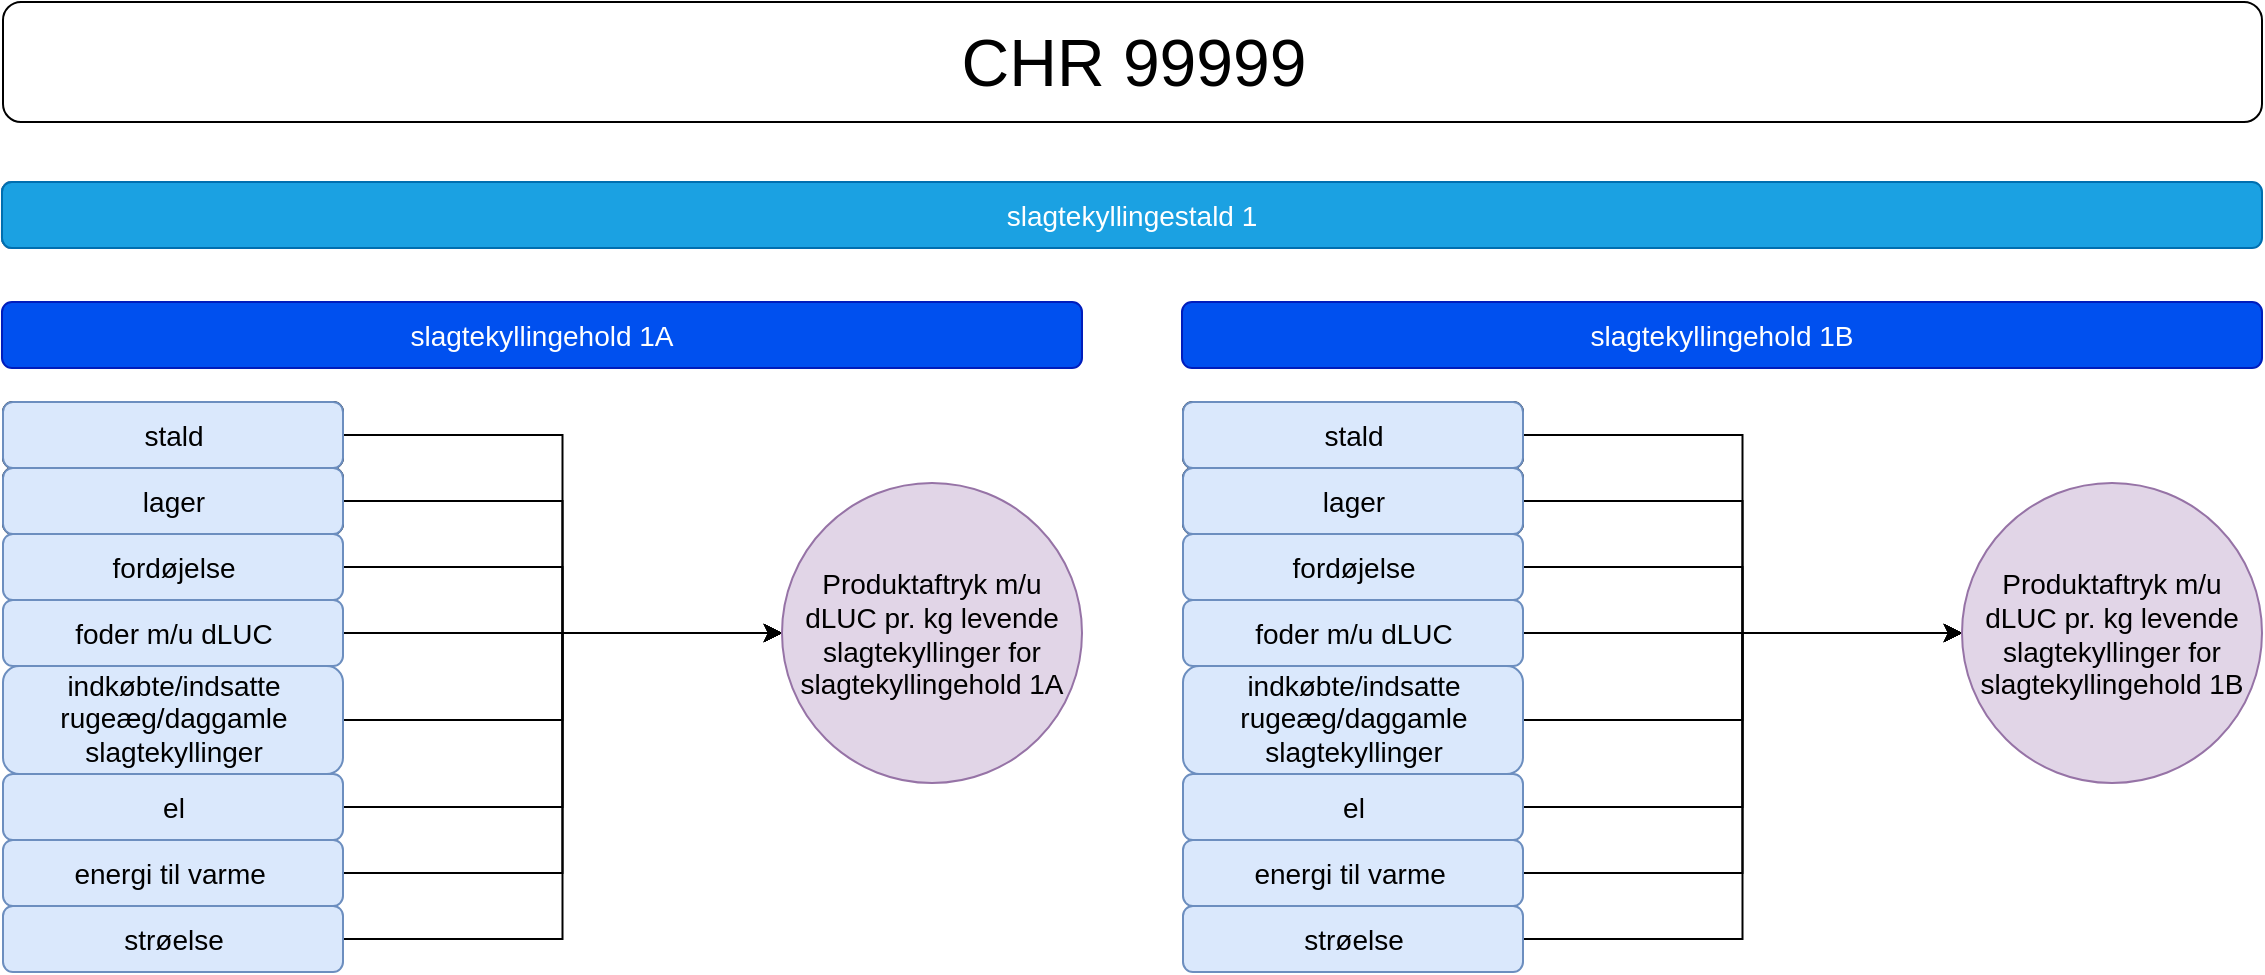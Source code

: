 <mxfile version="24.8.4">
  <diagram name="Page-1" id="pfPZA83C2IjbAWfa-eJU">
    <mxGraphModel dx="2946" dy="3495" grid="1" gridSize="10" guides="1" tooltips="1" connect="1" arrows="1" fold="1" page="1" pageScale="1" pageWidth="827" pageHeight="1169" math="0" shadow="0">
      <root>
        <mxCell id="0" />
        <mxCell id="1" parent="0" />
        <mxCell id="WVeebAYcgP_CI5BwH7rX-1" value="&lt;font style=&quot;font-size: 33px;&quot;&gt;CHR 99999&lt;/font&gt;" style="rounded=1;whiteSpace=wrap;html=1;align=center;" vertex="1" parent="1">
          <mxGeometry x="180.5" y="-2280" width="1129.5" height="60" as="geometry" />
        </mxCell>
        <mxCell id="WVeebAYcgP_CI5BwH7rX-2" value="&lt;font style=&quot;font-size: 14px;&quot;&gt;slagtekylling stald 1&lt;/font&gt;" style="rounded=1;whiteSpace=wrap;html=1;fontSize=33;align=center;" vertex="1" parent="1">
          <mxGeometry x="180" y="-2190" width="170" height="33" as="geometry" />
        </mxCell>
        <mxCell id="WVeebAYcgP_CI5BwH7rX-3" value="&lt;font style=&quot;font-size: 14px;&quot;&gt;slagtekylling stald 1&lt;/font&gt;" style="rounded=1;whiteSpace=wrap;html=1;fontSize=33;fillColor=#dae8fc;strokeColor=#6c8ebf;align=center;" vertex="1" parent="1">
          <mxGeometry x="180" y="-2190" width="170" height="33" as="geometry" />
        </mxCell>
        <mxCell id="WVeebAYcgP_CI5BwH7rX-4" value="&lt;font style=&quot;font-size: 14px;&quot;&gt;slagtekylling stald 1&lt;/font&gt;" style="rounded=1;whiteSpace=wrap;html=1;fontSize=33;fillColor=#dae8fc;strokeColor=#6c8ebf;align=center;" vertex="1" parent="1">
          <mxGeometry x="180" y="-2190" width="170" height="33" as="geometry" />
        </mxCell>
        <mxCell id="WVeebAYcgP_CI5BwH7rX-5" value="&lt;font style=&quot;font-size: 14px;&quot;&gt;slagtekyllingestald 1&lt;/font&gt;" style="rounded=1;whiteSpace=wrap;html=1;fontSize=33;fillColor=#1ba1e2;strokeColor=#006EAF;fontColor=#ffffff;align=center;verticalAlign=bottom;" vertex="1" parent="1">
          <mxGeometry x="180" y="-2190" width="1130" height="33" as="geometry" />
        </mxCell>
        <mxCell id="WVeebAYcgP_CI5BwH7rX-63" style="edgeStyle=orthogonalEdgeStyle;rounded=0;orthogonalLoop=1;jettySize=auto;html=1;" edge="1" parent="1" source="WVeebAYcgP_CI5BwH7rX-7" target="WVeebAYcgP_CI5BwH7rX-50">
          <mxGeometry relative="1" as="geometry" />
        </mxCell>
        <mxCell id="WVeebAYcgP_CI5BwH7rX-7" value="&lt;font style=&quot;font-size: 14px;&quot;&gt;el&lt;/font&gt;" style="rounded=1;whiteSpace=wrap;html=1;fontSize=33;fillColor=#dae8fc;strokeColor=#6c8ebf;align=center;verticalAlign=bottom;" vertex="1" parent="1">
          <mxGeometry x="180.5" y="-1894" width="170" height="33" as="geometry" />
        </mxCell>
        <mxCell id="WVeebAYcgP_CI5BwH7rX-64" style="edgeStyle=orthogonalEdgeStyle;rounded=0;orthogonalLoop=1;jettySize=auto;html=1;entryX=0;entryY=0.5;entryDx=0;entryDy=0;" edge="1" parent="1" source="WVeebAYcgP_CI5BwH7rX-9" target="WVeebAYcgP_CI5BwH7rX-50">
          <mxGeometry relative="1" as="geometry">
            <mxPoint x="460" y="-1970" as="targetPoint" />
          </mxGeometry>
        </mxCell>
        <mxCell id="WVeebAYcgP_CI5BwH7rX-9" value="&lt;font style=&quot;font-size: 14px;&quot;&gt;energi til varme&amp;nbsp;&lt;/font&gt;" style="rounded=1;whiteSpace=wrap;html=1;fontSize=33;fillColor=#dae8fc;strokeColor=#6c8ebf;align=center;verticalAlign=bottom;" vertex="1" parent="1">
          <mxGeometry x="180.5" y="-1861" width="170" height="33" as="geometry" />
        </mxCell>
        <mxCell id="WVeebAYcgP_CI5BwH7rX-10" value="&lt;font style=&quot;font-size: 14px;&quot;&gt;stald&amp;nbsp;&lt;/font&gt;" style="rounded=1;whiteSpace=wrap;html=1;fontSize=33;align=center;" vertex="1" parent="1">
          <mxGeometry x="180.5" y="-2080" width="170" height="33" as="geometry" />
        </mxCell>
        <mxCell id="WVeebAYcgP_CI5BwH7rX-11" value="&lt;font style=&quot;font-size: 14px;&quot;&gt;lager&lt;/font&gt;&lt;span style=&quot;color: rgba(0, 0, 0, 0); font-family: monospace; font-size: 0px;&quot;&gt;%3CmxGraphModel%3E%3Croot%3E%3CmxCell%20id%3D%220%22%2F%3E%3CmxCell%20id%3D%221%22%20parent%3D%220%22%2F%3E%3CmxCell%20id%3D%222%22%20value%3D%22%26lt%3Bfont%20style%3D%26quot%3Bfont-size%3A%2014px%3B%26quot%3B%26gt%3Bslagtekylling%20stald%201%26lt%3B%2Ffont%26gt%3B%22%20style%3D%22rounded%3D1%3BwhiteSpace%3Dwrap%3Bhtml%3D1%3BfontSize%3D33%3B%22%20vertex%3D%221%22%20parent%3D%221%22%3E%3CmxGeometry%20x%3D%2270%22%20y%3D%22-1730%22%20width%3D%22170%22%20height%3D%2233%22%20as%3D%22geometry%22%2F%3E%3C%2FmxCell%3E%3C%2Froot%3E%3C%2FmxGraphModel%3E&lt;/span&gt;" style="rounded=1;whiteSpace=wrap;html=1;fontSize=33;align=center;" vertex="1" parent="1">
          <mxGeometry x="180.5" y="-2047" width="170" height="33" as="geometry" />
        </mxCell>
        <mxCell id="WVeebAYcgP_CI5BwH7rX-60" style="edgeStyle=orthogonalEdgeStyle;rounded=0;orthogonalLoop=1;jettySize=auto;html=1;" edge="1" parent="1" source="WVeebAYcgP_CI5BwH7rX-13" target="WVeebAYcgP_CI5BwH7rX-50">
          <mxGeometry relative="1" as="geometry" />
        </mxCell>
        <mxCell id="WVeebAYcgP_CI5BwH7rX-13" value="&lt;font style=&quot;font-size: 14px;&quot;&gt;fordøjelse&lt;/font&gt;" style="rounded=1;whiteSpace=wrap;html=1;fontSize=33;fillColor=#dae8fc;strokeColor=#6c8ebf;align=center;verticalAlign=bottom;" vertex="1" parent="1">
          <mxGeometry x="180.5" y="-2014" width="170" height="33" as="geometry" />
        </mxCell>
        <mxCell id="WVeebAYcgP_CI5BwH7rX-61" style="edgeStyle=orthogonalEdgeStyle;rounded=0;orthogonalLoop=1;jettySize=auto;html=1;" edge="1" parent="1" source="WVeebAYcgP_CI5BwH7rX-15" target="WVeebAYcgP_CI5BwH7rX-50">
          <mxGeometry relative="1" as="geometry" />
        </mxCell>
        <mxCell id="WVeebAYcgP_CI5BwH7rX-15" value="&lt;font style=&quot;font-size: 14px;&quot;&gt;foder m/u dLUC&lt;/font&gt;" style="rounded=1;whiteSpace=wrap;html=1;fontSize=33;fillColor=#dae8fc;strokeColor=#6c8ebf;align=center;verticalAlign=bottom;" vertex="1" parent="1">
          <mxGeometry x="180.5" y="-1981" width="170" height="33" as="geometry" />
        </mxCell>
        <mxCell id="WVeebAYcgP_CI5BwH7rX-62" style="edgeStyle=orthogonalEdgeStyle;rounded=0;orthogonalLoop=1;jettySize=auto;html=1;" edge="1" parent="1" source="WVeebAYcgP_CI5BwH7rX-17" target="WVeebAYcgP_CI5BwH7rX-50">
          <mxGeometry relative="1" as="geometry" />
        </mxCell>
        <mxCell id="WVeebAYcgP_CI5BwH7rX-17" value="&lt;span style=&quot;font-size: 14px;&quot;&gt;indkøbte/indsatte rugeæg/daggamle slagtekyllinger&lt;/span&gt;" style="rounded=1;whiteSpace=wrap;html=1;fontSize=14;fillColor=#dae8fc;strokeColor=#6c8ebf;align=center;verticalAlign=bottom;spacing=2;" vertex="1" parent="1">
          <mxGeometry x="180.5" y="-1948" width="170" height="54" as="geometry" />
        </mxCell>
        <mxCell id="WVeebAYcgP_CI5BwH7rX-58" style="edgeStyle=orthogonalEdgeStyle;rounded=0;orthogonalLoop=1;jettySize=auto;html=1;entryX=0;entryY=0.5;entryDx=0;entryDy=0;" edge="1" parent="1" source="WVeebAYcgP_CI5BwH7rX-19" target="WVeebAYcgP_CI5BwH7rX-50">
          <mxGeometry relative="1" as="geometry" />
        </mxCell>
        <mxCell id="WVeebAYcgP_CI5BwH7rX-19" value="&lt;font style=&quot;font-size: 14px;&quot;&gt;stald&lt;/font&gt;" style="rounded=1;whiteSpace=wrap;html=1;fontSize=33;fillColor=#dae8fc;strokeColor=#6c8ebf;align=center;verticalAlign=bottom;" vertex="1" parent="1">
          <mxGeometry x="180.5" y="-2080" width="170" height="33" as="geometry" />
        </mxCell>
        <mxCell id="WVeebAYcgP_CI5BwH7rX-59" style="edgeStyle=orthogonalEdgeStyle;rounded=0;orthogonalLoop=1;jettySize=auto;html=1;" edge="1" parent="1" source="WVeebAYcgP_CI5BwH7rX-21" target="WVeebAYcgP_CI5BwH7rX-50">
          <mxGeometry relative="1" as="geometry" />
        </mxCell>
        <mxCell id="WVeebAYcgP_CI5BwH7rX-21" value="&lt;font style=&quot;font-size: 14px;&quot;&gt;lager&lt;/font&gt;&lt;span style=&quot;color: rgba(0, 0, 0, 0); font-family: monospace; font-size: 0px;&quot;&gt;%3CmxGraphModel%3E%3Croot%3E%3CmxCell%20id%3D%220%22%2F%3E%3CmxCell%20id%3D%221%22%20parent%3D%220%22%2F%3E%3CmxCell%20id%3D%222%22%20value%3D%22%26lt%3Bfont%20style%3D%26quot%3Bfont-size%3A%2014px%3B%26quot%3B%26gt%3Bslagtekylling%20stald%201%26lt%3B%2Ffont%26gt%3B%22%20style%3D%22rounded%3D1%3BwhiteSpace%3Dwrap%3Bhtml%3D1%3BfontSize%3D33%3B%22%20vertex%3D%221%22%20parent%3D%221%22%3E%3CmxGeometry%20x%3D%2270%22%20y%3D%22-1730%22%20width%3D%22170%22%20height%3D%2233%22%20as%3D%22geometry%22%2F%3E%3C%2FmxCell%3E%3C%2Froot%3E%3C%2FmxGraphModel%3E&lt;/span&gt;" style="rounded=1;whiteSpace=wrap;html=1;fontSize=33;fillColor=#dae8fc;strokeColor=#6c8ebf;align=center;verticalAlign=bottom;" vertex="1" parent="1">
          <mxGeometry x="180.5" y="-2047" width="170" height="33" as="geometry" />
        </mxCell>
        <mxCell id="WVeebAYcgP_CI5BwH7rX-66" style="edgeStyle=orthogonalEdgeStyle;rounded=0;orthogonalLoop=1;jettySize=auto;html=1;entryX=0;entryY=0.5;entryDx=0;entryDy=0;" edge="1" parent="1" source="WVeebAYcgP_CI5BwH7rX-25" target="WVeebAYcgP_CI5BwH7rX-50">
          <mxGeometry relative="1" as="geometry" />
        </mxCell>
        <mxCell id="WVeebAYcgP_CI5BwH7rX-25" value="&lt;font style=&quot;font-size: 14px;&quot;&gt;strøelse&lt;/font&gt;" style="rounded=1;whiteSpace=wrap;html=1;fontSize=33;fillColor=#dae8fc;strokeColor=#6c8ebf;align=center;verticalAlign=bottom;" vertex="1" parent="1">
          <mxGeometry x="180.5" y="-1828" width="170" height="33" as="geometry" />
        </mxCell>
        <mxCell id="WVeebAYcgP_CI5BwH7rX-26" style="edgeStyle=orthogonalEdgeStyle;rounded=0;orthogonalLoop=1;jettySize=auto;html=1;exitX=0.5;exitY=1;exitDx=0;exitDy=0;" edge="1" parent="1">
          <mxGeometry relative="1" as="geometry">
            <mxPoint x="475" y="-1930" as="sourcePoint" />
            <mxPoint x="475" y="-1930" as="targetPoint" />
          </mxGeometry>
        </mxCell>
        <mxCell id="WVeebAYcgP_CI5BwH7rX-27" value="&lt;font style=&quot;font-size: 14px;&quot;&gt;slagtekyllingehold 1A&lt;/font&gt;" style="rounded=1;whiteSpace=wrap;html=1;fontSize=33;fillColor=#0050ef;strokeColor=#001DBC;align=center;verticalAlign=bottom;fontColor=#ffffff;" vertex="1" parent="1">
          <mxGeometry x="180" y="-2130" width="540" height="33" as="geometry" />
        </mxCell>
        <mxCell id="WVeebAYcgP_CI5BwH7rX-48" style="edgeStyle=orthogonalEdgeStyle;rounded=0;orthogonalLoop=1;jettySize=auto;html=1;exitX=0.5;exitY=1;exitDx=0;exitDy=0;" edge="1" parent="1">
          <mxGeometry relative="1" as="geometry">
            <mxPoint x="1095" y="-1930" as="sourcePoint" />
            <mxPoint x="1095" y="-1930" as="targetPoint" />
          </mxGeometry>
        </mxCell>
        <mxCell id="WVeebAYcgP_CI5BwH7rX-50" value="&lt;br&gt;&lt;span style=&quot;color: rgb(0, 0, 0); font-family: Helvetica; font-size: 14px; font-style: normal; font-variant-ligatures: normal; font-variant-caps: normal; font-weight: 400; letter-spacing: normal; orphans: 2; text-align: left; text-indent: 0px; text-transform: none; widows: 2; word-spacing: 0px; -webkit-text-stroke-width: 0px; white-space: normal; text-decoration-thickness: initial; text-decoration-style: initial; text-decoration-color: initial; float: none; display: inline !important;&quot;&gt;Produktaftryk m/u dLUC pr. kg levende slagtekyllinger for slagtekyllingehold 1A&lt;/span&gt;&lt;div&gt;&lt;br&gt;&lt;/div&gt;" style="ellipse;whiteSpace=wrap;html=1;aspect=fixed;fillColor=#e1d5e7;strokeColor=#9673a6;labelBackgroundColor=none;labelBorderColor=none;" vertex="1" parent="1">
          <mxGeometry x="570" y="-2039.5" width="150" height="150" as="geometry" />
        </mxCell>
        <mxCell id="WVeebAYcgP_CI5BwH7rX-67" style="edgeStyle=orthogonalEdgeStyle;rounded=0;orthogonalLoop=1;jettySize=auto;html=1;" edge="1" parent="1" source="WVeebAYcgP_CI5BwH7rX-68" target="WVeebAYcgP_CI5BwH7rX-87">
          <mxGeometry relative="1" as="geometry" />
        </mxCell>
        <mxCell id="WVeebAYcgP_CI5BwH7rX-68" value="&lt;font style=&quot;font-size: 14px;&quot;&gt;el&lt;/font&gt;" style="rounded=1;whiteSpace=wrap;html=1;fontSize=33;fillColor=#dae8fc;strokeColor=#6c8ebf;align=center;verticalAlign=bottom;" vertex="1" parent="1">
          <mxGeometry x="770.5" y="-1894" width="170" height="33" as="geometry" />
        </mxCell>
        <mxCell id="WVeebAYcgP_CI5BwH7rX-69" style="edgeStyle=orthogonalEdgeStyle;rounded=0;orthogonalLoop=1;jettySize=auto;html=1;entryX=0;entryY=0.5;entryDx=0;entryDy=0;" edge="1" parent="1" source="WVeebAYcgP_CI5BwH7rX-70" target="WVeebAYcgP_CI5BwH7rX-87">
          <mxGeometry relative="1" as="geometry">
            <mxPoint x="1050" y="-1970" as="targetPoint" />
          </mxGeometry>
        </mxCell>
        <mxCell id="WVeebAYcgP_CI5BwH7rX-70" value="&lt;font style=&quot;font-size: 14px;&quot;&gt;energi til varme&amp;nbsp;&lt;/font&gt;" style="rounded=1;whiteSpace=wrap;html=1;fontSize=33;fillColor=#dae8fc;strokeColor=#6c8ebf;align=center;verticalAlign=bottom;" vertex="1" parent="1">
          <mxGeometry x="770.5" y="-1861" width="170" height="33" as="geometry" />
        </mxCell>
        <mxCell id="WVeebAYcgP_CI5BwH7rX-71" value="&lt;font style=&quot;font-size: 14px;&quot;&gt;stald&amp;nbsp;&lt;/font&gt;" style="rounded=1;whiteSpace=wrap;html=1;fontSize=33;align=center;" vertex="1" parent="1">
          <mxGeometry x="770.5" y="-2080" width="170" height="33" as="geometry" />
        </mxCell>
        <mxCell id="WVeebAYcgP_CI5BwH7rX-72" value="&lt;font style=&quot;font-size: 14px;&quot;&gt;lager&lt;/font&gt;&lt;span style=&quot;color: rgba(0, 0, 0, 0); font-family: monospace; font-size: 0px;&quot;&gt;%3CmxGraphModel%3E%3Croot%3E%3CmxCell%20id%3D%220%22%2F%3E%3CmxCell%20id%3D%221%22%20parent%3D%220%22%2F%3E%3CmxCell%20id%3D%222%22%20value%3D%22%26lt%3Bfont%20style%3D%26quot%3Bfont-size%3A%2014px%3B%26quot%3B%26gt%3Bslagtekylling%20stald%201%26lt%3B%2Ffont%26gt%3B%22%20style%3D%22rounded%3D1%3BwhiteSpace%3Dwrap%3Bhtml%3D1%3BfontSize%3D33%3B%22%20vertex%3D%221%22%20parent%3D%221%22%3E%3CmxGeometry%20x%3D%2270%22%20y%3D%22-1730%22%20width%3D%22170%22%20height%3D%2233%22%20as%3D%22geometry%22%2F%3E%3C%2FmxCell%3E%3C%2Froot%3E%3C%2FmxGraphModel%3E&lt;/span&gt;" style="rounded=1;whiteSpace=wrap;html=1;fontSize=33;align=center;" vertex="1" parent="1">
          <mxGeometry x="770.5" y="-2047" width="170" height="33" as="geometry" />
        </mxCell>
        <mxCell id="WVeebAYcgP_CI5BwH7rX-73" style="edgeStyle=orthogonalEdgeStyle;rounded=0;orthogonalLoop=1;jettySize=auto;html=1;" edge="1" parent="1" source="WVeebAYcgP_CI5BwH7rX-74" target="WVeebAYcgP_CI5BwH7rX-87">
          <mxGeometry relative="1" as="geometry" />
        </mxCell>
        <mxCell id="WVeebAYcgP_CI5BwH7rX-74" value="&lt;font style=&quot;font-size: 14px;&quot;&gt;fordøjelse&lt;/font&gt;" style="rounded=1;whiteSpace=wrap;html=1;fontSize=33;fillColor=#dae8fc;strokeColor=#6c8ebf;align=center;verticalAlign=bottom;" vertex="1" parent="1">
          <mxGeometry x="770.5" y="-2014" width="170" height="33" as="geometry" />
        </mxCell>
        <mxCell id="WVeebAYcgP_CI5BwH7rX-75" style="edgeStyle=orthogonalEdgeStyle;rounded=0;orthogonalLoop=1;jettySize=auto;html=1;" edge="1" parent="1" source="WVeebAYcgP_CI5BwH7rX-76" target="WVeebAYcgP_CI5BwH7rX-87">
          <mxGeometry relative="1" as="geometry" />
        </mxCell>
        <mxCell id="WVeebAYcgP_CI5BwH7rX-76" value="&lt;font style=&quot;font-size: 14px;&quot;&gt;foder m/u dLUC&lt;/font&gt;" style="rounded=1;whiteSpace=wrap;html=1;fontSize=33;fillColor=#dae8fc;strokeColor=#6c8ebf;align=center;verticalAlign=bottom;" vertex="1" parent="1">
          <mxGeometry x="770.5" y="-1981" width="170" height="33" as="geometry" />
        </mxCell>
        <mxCell id="WVeebAYcgP_CI5BwH7rX-77" style="edgeStyle=orthogonalEdgeStyle;rounded=0;orthogonalLoop=1;jettySize=auto;html=1;" edge="1" parent="1" source="WVeebAYcgP_CI5BwH7rX-78" target="WVeebAYcgP_CI5BwH7rX-87">
          <mxGeometry relative="1" as="geometry" />
        </mxCell>
        <mxCell id="WVeebAYcgP_CI5BwH7rX-78" value="&lt;span style=&quot;font-size: 14px;&quot;&gt;indkøbte/indsatte rugeæg/daggamle slagtekyllinger&lt;/span&gt;" style="rounded=1;whiteSpace=wrap;html=1;fontSize=14;fillColor=#dae8fc;strokeColor=#6c8ebf;align=center;verticalAlign=bottom;spacing=2;" vertex="1" parent="1">
          <mxGeometry x="770.5" y="-1948" width="170" height="54" as="geometry" />
        </mxCell>
        <mxCell id="WVeebAYcgP_CI5BwH7rX-79" style="edgeStyle=orthogonalEdgeStyle;rounded=0;orthogonalLoop=1;jettySize=auto;html=1;entryX=0;entryY=0.5;entryDx=0;entryDy=0;" edge="1" parent="1" source="WVeebAYcgP_CI5BwH7rX-80" target="WVeebAYcgP_CI5BwH7rX-87">
          <mxGeometry relative="1" as="geometry" />
        </mxCell>
        <mxCell id="WVeebAYcgP_CI5BwH7rX-80" value="&lt;font style=&quot;font-size: 14px;&quot;&gt;stald&lt;/font&gt;" style="rounded=1;whiteSpace=wrap;html=1;fontSize=33;fillColor=#dae8fc;strokeColor=#6c8ebf;align=center;verticalAlign=bottom;" vertex="1" parent="1">
          <mxGeometry x="770.5" y="-2080" width="170" height="33" as="geometry" />
        </mxCell>
        <mxCell id="WVeebAYcgP_CI5BwH7rX-81" style="edgeStyle=orthogonalEdgeStyle;rounded=0;orthogonalLoop=1;jettySize=auto;html=1;" edge="1" parent="1" source="WVeebAYcgP_CI5BwH7rX-82" target="WVeebAYcgP_CI5BwH7rX-87">
          <mxGeometry relative="1" as="geometry" />
        </mxCell>
        <mxCell id="WVeebAYcgP_CI5BwH7rX-82" value="&lt;font style=&quot;font-size: 14px;&quot;&gt;lager&lt;/font&gt;&lt;span style=&quot;color: rgba(0, 0, 0, 0); font-family: monospace; font-size: 0px;&quot;&gt;%3CmxGraphModel%3E%3Croot%3E%3CmxCell%20id%3D%220%22%2F%3E%3CmxCell%20id%3D%221%22%20parent%3D%220%22%2F%3E%3CmxCell%20id%3D%222%22%20value%3D%22%26lt%3Bfont%20style%3D%26quot%3Bfont-size%3A%2014px%3B%26quot%3B%26gt%3Bslagtekylling%20stald%201%26lt%3B%2Ffont%26gt%3B%22%20style%3D%22rounded%3D1%3BwhiteSpace%3Dwrap%3Bhtml%3D1%3BfontSize%3D33%3B%22%20vertex%3D%221%22%20parent%3D%221%22%3E%3CmxGeometry%20x%3D%2270%22%20y%3D%22-1730%22%20width%3D%22170%22%20height%3D%2233%22%20as%3D%22geometry%22%2F%3E%3C%2FmxCell%3E%3C%2Froot%3E%3C%2FmxGraphModel%3E&lt;/span&gt;" style="rounded=1;whiteSpace=wrap;html=1;fontSize=33;fillColor=#dae8fc;strokeColor=#6c8ebf;align=center;verticalAlign=bottom;" vertex="1" parent="1">
          <mxGeometry x="770.5" y="-2047" width="170" height="33" as="geometry" />
        </mxCell>
        <mxCell id="WVeebAYcgP_CI5BwH7rX-83" style="edgeStyle=orthogonalEdgeStyle;rounded=0;orthogonalLoop=1;jettySize=auto;html=1;entryX=0;entryY=0.5;entryDx=0;entryDy=0;" edge="1" parent="1" source="WVeebAYcgP_CI5BwH7rX-84" target="WVeebAYcgP_CI5BwH7rX-87">
          <mxGeometry relative="1" as="geometry" />
        </mxCell>
        <mxCell id="WVeebAYcgP_CI5BwH7rX-84" value="&lt;font style=&quot;font-size: 14px;&quot;&gt;strøelse&lt;/font&gt;" style="rounded=1;whiteSpace=wrap;html=1;fontSize=33;fillColor=#dae8fc;strokeColor=#6c8ebf;align=center;verticalAlign=bottom;" vertex="1" parent="1">
          <mxGeometry x="770.5" y="-1828" width="170" height="33" as="geometry" />
        </mxCell>
        <mxCell id="WVeebAYcgP_CI5BwH7rX-85" style="edgeStyle=orthogonalEdgeStyle;rounded=0;orthogonalLoop=1;jettySize=auto;html=1;exitX=0.5;exitY=1;exitDx=0;exitDy=0;" edge="1" parent="1">
          <mxGeometry relative="1" as="geometry">
            <mxPoint x="1065" y="-1930" as="sourcePoint" />
            <mxPoint x="1065" y="-1930" as="targetPoint" />
          </mxGeometry>
        </mxCell>
        <mxCell id="WVeebAYcgP_CI5BwH7rX-86" value="&lt;font style=&quot;font-size: 14px;&quot;&gt;slagtekyllingehold 1B&lt;/font&gt;" style="rounded=1;whiteSpace=wrap;html=1;fontSize=33;fillColor=#0050ef;strokeColor=#001DBC;align=center;verticalAlign=bottom;fontColor=#ffffff;" vertex="1" parent="1">
          <mxGeometry x="770" y="-2130" width="540" height="33" as="geometry" />
        </mxCell>
        <mxCell id="WVeebAYcgP_CI5BwH7rX-87" value="&lt;br&gt;&lt;span style=&quot;color: rgb(0, 0, 0); font-family: Helvetica; font-size: 14px; font-style: normal; font-variant-ligatures: normal; font-variant-caps: normal; font-weight: 400; letter-spacing: normal; orphans: 2; text-align: left; text-indent: 0px; text-transform: none; widows: 2; word-spacing: 0px; -webkit-text-stroke-width: 0px; white-space: normal; text-decoration-thickness: initial; text-decoration-style: initial; text-decoration-color: initial; float: none; display: inline !important;&quot;&gt;Produktaftryk m/u dLUC pr. kg levende slagtekyllinger for slagtekyllingehold 1B&lt;/span&gt;&lt;div&gt;&lt;br&gt;&lt;/div&gt;" style="ellipse;whiteSpace=wrap;html=1;aspect=fixed;fillColor=#e1d5e7;strokeColor=#9673a6;labelBackgroundColor=none;labelBorderColor=none;" vertex="1" parent="1">
          <mxGeometry x="1160" y="-2039.5" width="150" height="150" as="geometry" />
        </mxCell>
      </root>
    </mxGraphModel>
  </diagram>
</mxfile>
